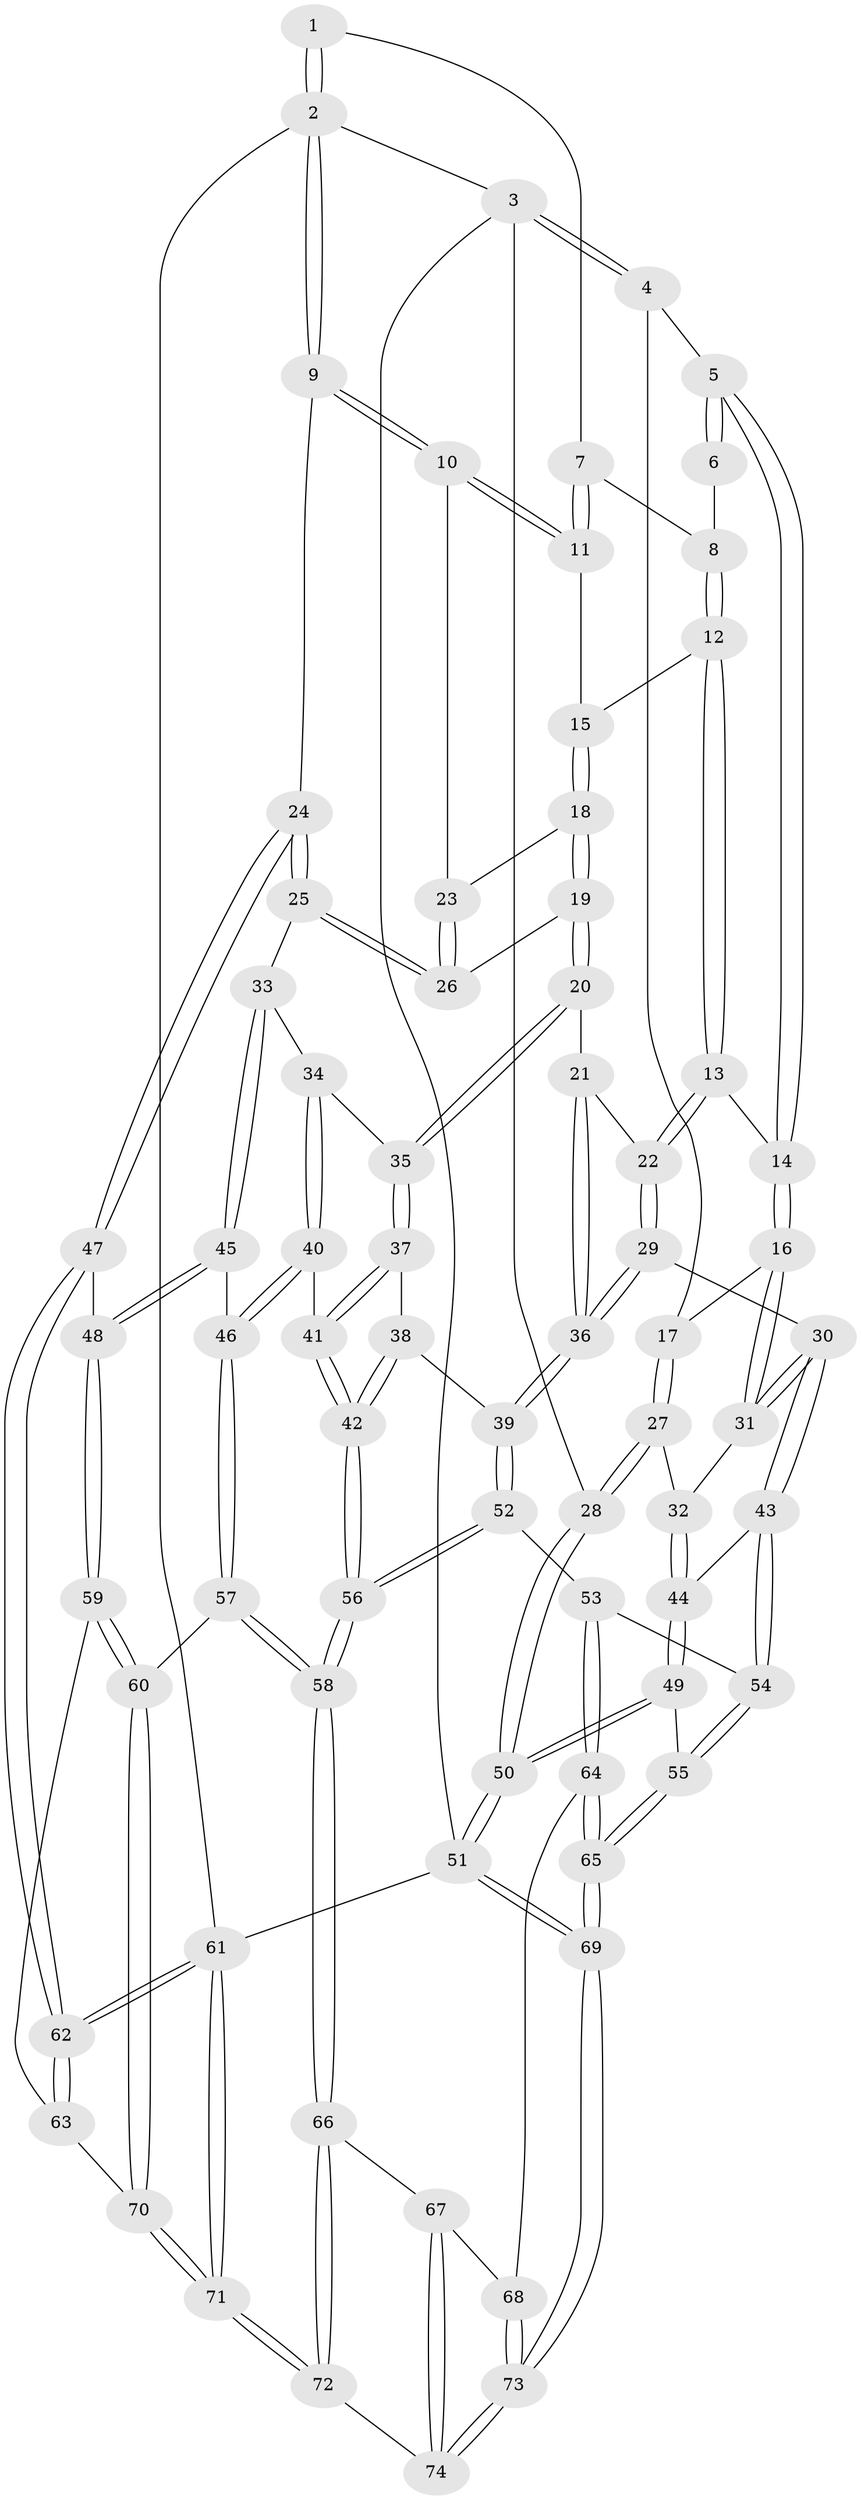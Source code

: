 // Generated by graph-tools (version 1.1) at 2025/38/03/09/25 02:38:21]
// undirected, 74 vertices, 182 edges
graph export_dot {
graph [start="1"]
  node [color=gray90,style=filled];
  1 [pos="+1+0"];
  2 [pos="+1+0"];
  3 [pos="+0+0"];
  4 [pos="+0.045130050171450845+0"];
  5 [pos="+0.11355527868180144+0"];
  6 [pos="+0.5525421709653494+0"];
  7 [pos="+0.900137872433043+0.03164145458036663"];
  8 [pos="+0.5844376137593135+0"];
  9 [pos="+1+0.411826046196571"];
  10 [pos="+0.8885810677479413+0.21321706802064347"];
  11 [pos="+0.8591670991568692+0.1665435519561519"];
  12 [pos="+0.6070747035533719+0.10067293137183037"];
  13 [pos="+0.4289080252084529+0.27081381837753976"];
  14 [pos="+0.3923813373485106+0.2648956045985217"];
  15 [pos="+0.6130559887812765+0.10492528701900357"];
  16 [pos="+0.2620428128668237+0.32926216405941205"];
  17 [pos="+0.18310764286519401+0.2878646905709936"];
  18 [pos="+0.6760490967550132+0.3265125837407494"];
  19 [pos="+0.6565687745134846+0.37616363315530804"];
  20 [pos="+0.6084416594867569+0.43093166773230057"];
  21 [pos="+0.5765874799241355+0.42399010886790883"];
  22 [pos="+0.4451230256407946+0.3006990782829976"];
  23 [pos="+0.7862311518226833+0.29695481705600557"];
  24 [pos="+1+0.4397484622160206"];
  25 [pos="+0.8931138525601386+0.5130958857056502"];
  26 [pos="+0.7840584231901966+0.39952033275312826"];
  27 [pos="+0+0.4090838649630412"];
  28 [pos="+0+0.40379593865247404"];
  29 [pos="+0.36385661987988477+0.5753468934221253"];
  30 [pos="+0.33157648469640183+0.5671993125179136"];
  31 [pos="+0.23761778166021327+0.5037716049976796"];
  32 [pos="+0.11376198527585434+0.5362221005802937"];
  33 [pos="+0.8834431932899992+0.5188785942831325"];
  34 [pos="+0.6936349782058979+0.5266220906078369"];
  35 [pos="+0.6588018881365133+0.5161255249332257"];
  36 [pos="+0.3924118413565214+0.5933595758311057"];
  37 [pos="+0.6367650350029599+0.5508557909556179"];
  38 [pos="+0.5866350189797308+0.5954644479805551"];
  39 [pos="+0.4150833397243155+0.6292420237365507"];
  40 [pos="+0.73292164578142+0.7046032635041568"];
  41 [pos="+0.6649597221503268+0.6959105011994293"];
  42 [pos="+0.6041603951843154+0.7165626377788965"];
  43 [pos="+0.23138136894641637+0.6994969972284225"];
  44 [pos="+0.11358182576146053+0.6088072471342216"];
  45 [pos="+0.820671168716406+0.6635352056223928"];
  46 [pos="+0.7411421306524635+0.709871982851645"];
  47 [pos="+1+0.5426266822915551"];
  48 [pos="+0.900315665371288+0.7648794391200429"];
  49 [pos="+0.07834711849910908+0.7323645604018609"];
  50 [pos="+0+0.7938507454898588"];
  51 [pos="+0+1"];
  52 [pos="+0.43224569465765206+0.7234793909200139"];
  53 [pos="+0.3327271658284238+0.795058355413064"];
  54 [pos="+0.22296469463402468+0.7597094097082107"];
  55 [pos="+0.1511064208182489+0.7935070002216372"];
  56 [pos="+0.5278044080479425+0.7965882107344299"];
  57 [pos="+0.7503854229192025+0.8258090259745702"];
  58 [pos="+0.5478759017437778+0.8451698999346445"];
  59 [pos="+0.8892461070218476+0.8033960171170413"];
  60 [pos="+0.765902045253793+0.8391976021075047"];
  61 [pos="+1+1"];
  62 [pos="+1+1"];
  63 [pos="+0.9349060682182742+0.8538369589527837"];
  64 [pos="+0.3174451134145783+0.8915772183939387"];
  65 [pos="+0.14555995336340502+0.9677777221036895"];
  66 [pos="+0.5398611334936719+0.8952660729645942"];
  67 [pos="+0.39135590688740174+0.9427098291918806"];
  68 [pos="+0.3213635167100936+0.8948534649959435"];
  69 [pos="+0+1"];
  70 [pos="+0.7886307792093438+1"];
  71 [pos="+0.7693226332578585+1"];
  72 [pos="+0.6750331049259338+1"];
  73 [pos="+0.2890120419477117+1"];
  74 [pos="+0.33524589038930225+1"];
  1 -- 2;
  1 -- 2;
  1 -- 7;
  2 -- 3;
  2 -- 9;
  2 -- 9;
  2 -- 61;
  3 -- 4;
  3 -- 4;
  3 -- 28;
  3 -- 51;
  4 -- 5;
  4 -- 17;
  5 -- 6;
  5 -- 6;
  5 -- 14;
  5 -- 14;
  6 -- 8;
  7 -- 8;
  7 -- 11;
  7 -- 11;
  8 -- 12;
  8 -- 12;
  9 -- 10;
  9 -- 10;
  9 -- 24;
  10 -- 11;
  10 -- 11;
  10 -- 23;
  11 -- 15;
  12 -- 13;
  12 -- 13;
  12 -- 15;
  13 -- 14;
  13 -- 22;
  13 -- 22;
  14 -- 16;
  14 -- 16;
  15 -- 18;
  15 -- 18;
  16 -- 17;
  16 -- 31;
  16 -- 31;
  17 -- 27;
  17 -- 27;
  18 -- 19;
  18 -- 19;
  18 -- 23;
  19 -- 20;
  19 -- 20;
  19 -- 26;
  20 -- 21;
  20 -- 35;
  20 -- 35;
  21 -- 22;
  21 -- 36;
  21 -- 36;
  22 -- 29;
  22 -- 29;
  23 -- 26;
  23 -- 26;
  24 -- 25;
  24 -- 25;
  24 -- 47;
  24 -- 47;
  25 -- 26;
  25 -- 26;
  25 -- 33;
  27 -- 28;
  27 -- 28;
  27 -- 32;
  28 -- 50;
  28 -- 50;
  29 -- 30;
  29 -- 36;
  29 -- 36;
  30 -- 31;
  30 -- 31;
  30 -- 43;
  30 -- 43;
  31 -- 32;
  32 -- 44;
  32 -- 44;
  33 -- 34;
  33 -- 45;
  33 -- 45;
  34 -- 35;
  34 -- 40;
  34 -- 40;
  35 -- 37;
  35 -- 37;
  36 -- 39;
  36 -- 39;
  37 -- 38;
  37 -- 41;
  37 -- 41;
  38 -- 39;
  38 -- 42;
  38 -- 42;
  39 -- 52;
  39 -- 52;
  40 -- 41;
  40 -- 46;
  40 -- 46;
  41 -- 42;
  41 -- 42;
  42 -- 56;
  42 -- 56;
  43 -- 44;
  43 -- 54;
  43 -- 54;
  44 -- 49;
  44 -- 49;
  45 -- 46;
  45 -- 48;
  45 -- 48;
  46 -- 57;
  46 -- 57;
  47 -- 48;
  47 -- 62;
  47 -- 62;
  48 -- 59;
  48 -- 59;
  49 -- 50;
  49 -- 50;
  49 -- 55;
  50 -- 51;
  50 -- 51;
  51 -- 69;
  51 -- 69;
  51 -- 61;
  52 -- 53;
  52 -- 56;
  52 -- 56;
  53 -- 54;
  53 -- 64;
  53 -- 64;
  54 -- 55;
  54 -- 55;
  55 -- 65;
  55 -- 65;
  56 -- 58;
  56 -- 58;
  57 -- 58;
  57 -- 58;
  57 -- 60;
  58 -- 66;
  58 -- 66;
  59 -- 60;
  59 -- 60;
  59 -- 63;
  60 -- 70;
  60 -- 70;
  61 -- 62;
  61 -- 62;
  61 -- 71;
  61 -- 71;
  62 -- 63;
  62 -- 63;
  63 -- 70;
  64 -- 65;
  64 -- 65;
  64 -- 68;
  65 -- 69;
  65 -- 69;
  66 -- 67;
  66 -- 72;
  66 -- 72;
  67 -- 68;
  67 -- 74;
  67 -- 74;
  68 -- 73;
  68 -- 73;
  69 -- 73;
  69 -- 73;
  70 -- 71;
  70 -- 71;
  71 -- 72;
  71 -- 72;
  72 -- 74;
  73 -- 74;
  73 -- 74;
}
